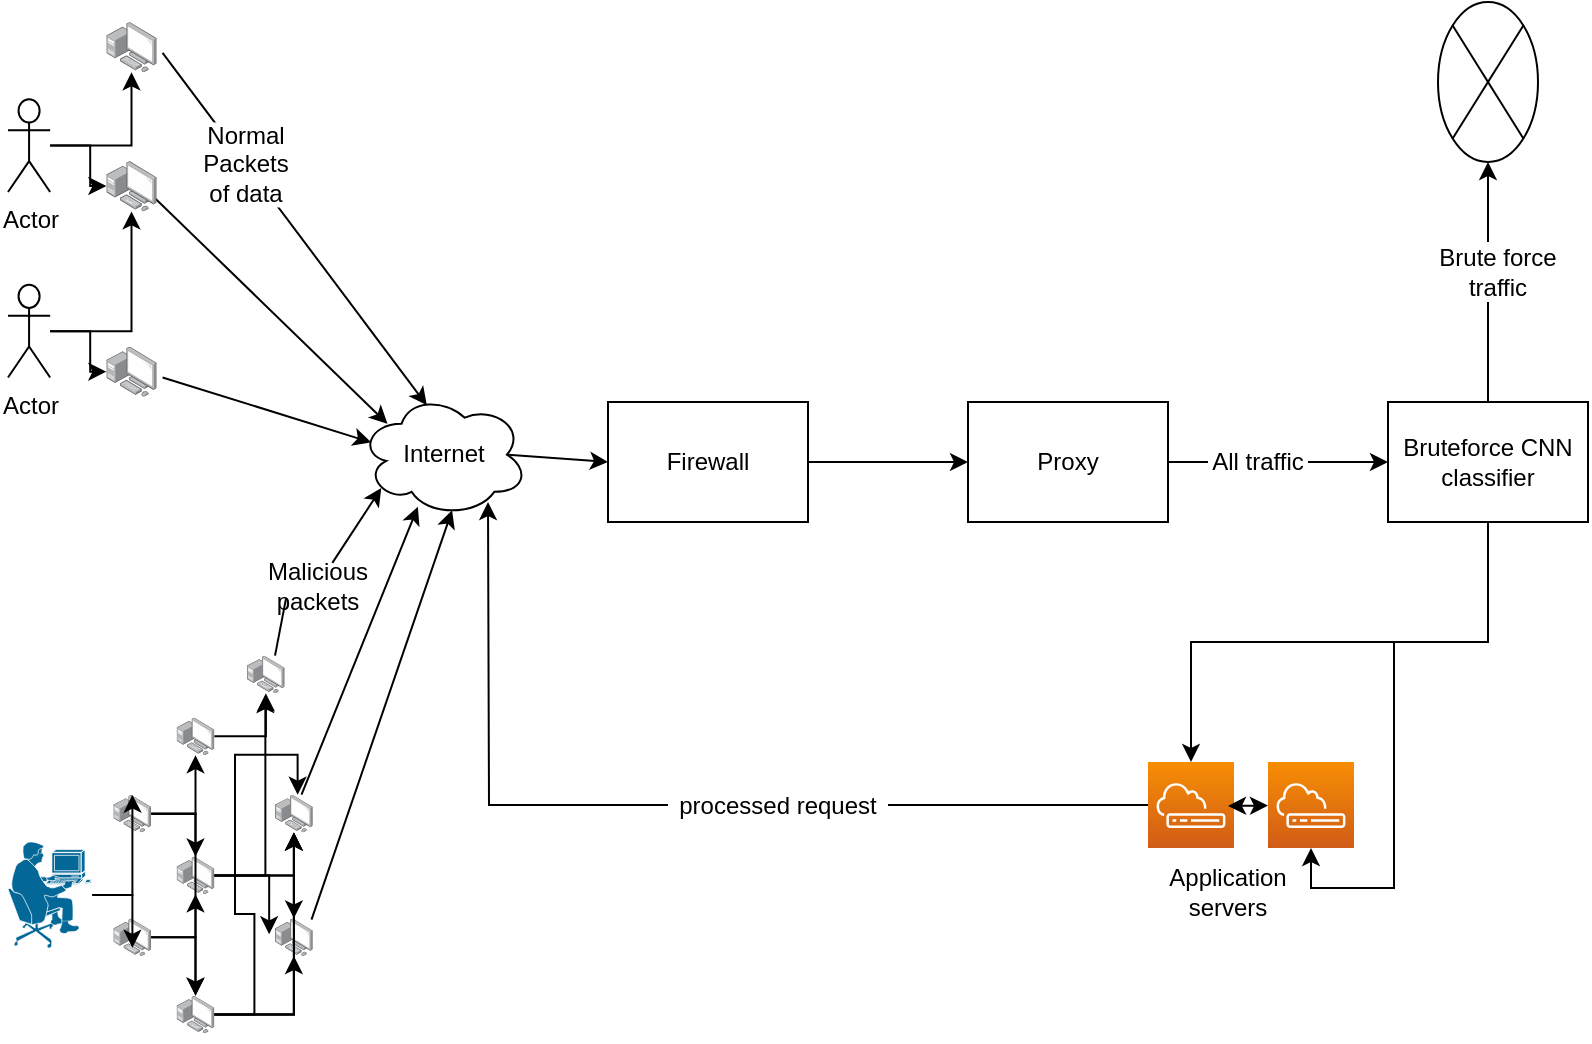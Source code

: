 <mxfile version="20.7.4" type="github">
  <diagram id="99IXeZaeXL54ma1rn6DE" name="Page-1">
    <mxGraphModel dx="1221" dy="715" grid="1" gridSize="10" guides="1" tooltips="1" connect="1" arrows="1" fold="1" page="1" pageScale="1" pageWidth="850" pageHeight="1100" math="0" shadow="0">
      <root>
        <mxCell id="0" />
        <mxCell id="1" parent="0" />
        <mxCell id="Vc6nybRkeTXG-0M4zRYj-48" value="" style="group" vertex="1" connectable="0" parent="1">
          <mxGeometry x="10" y="110" width="260" height="510" as="geometry" />
        </mxCell>
        <mxCell id="Vc6nybRkeTXG-0M4zRYj-37" value="Internet" style="ellipse;shape=cloud;whiteSpace=wrap;html=1;" vertex="1" parent="Vc6nybRkeTXG-0M4zRYj-48">
          <mxGeometry x="175.676" y="185.455" width="84.324" height="61.818" as="geometry" />
        </mxCell>
        <mxCell id="Vc6nybRkeTXG-0M4zRYj-47" value="" style="group" vertex="1" connectable="0" parent="Vc6nybRkeTXG-0M4zRYj-48">
          <mxGeometry width="175.676" height="510" as="geometry" />
        </mxCell>
        <mxCell id="Vc6nybRkeTXG-0M4zRYj-1" value="Actor" style="shape=umlActor;verticalLabelPosition=bottom;verticalAlign=top;html=1;" vertex="1" parent="Vc6nybRkeTXG-0M4zRYj-47">
          <mxGeometry y="38.636" width="21.081" height="46.364" as="geometry" />
        </mxCell>
        <mxCell id="Vc6nybRkeTXG-0M4zRYj-2" value="Actor" style="shape=umlActor;verticalLabelPosition=bottom;verticalAlign=top;html=1;" vertex="1" parent="Vc6nybRkeTXG-0M4zRYj-47">
          <mxGeometry y="131.364" width="21.081" height="46.364" as="geometry" />
        </mxCell>
        <mxCell id="Vc6nybRkeTXG-0M4zRYj-3" value="" style="points=[];aspect=fixed;html=1;align=center;shadow=0;dashed=0;image;image=img/lib/allied_telesis/computer_and_terminals/Personal_Computer_with_Server.svg;" vertex="1" parent="Vc6nybRkeTXG-0M4zRYj-47">
          <mxGeometry x="49.189" width="25.149" height="25.149" as="geometry" />
        </mxCell>
        <mxCell id="Vc6nybRkeTXG-0M4zRYj-8" style="edgeStyle=orthogonalEdgeStyle;rounded=0;orthogonalLoop=1;jettySize=auto;html=1;" edge="1" parent="Vc6nybRkeTXG-0M4zRYj-47" source="Vc6nybRkeTXG-0M4zRYj-1" target="Vc6nybRkeTXG-0M4zRYj-3">
          <mxGeometry relative="1" as="geometry" />
        </mxCell>
        <mxCell id="Vc6nybRkeTXG-0M4zRYj-5" value="" style="points=[];aspect=fixed;html=1;align=center;shadow=0;dashed=0;image;image=img/lib/allied_telesis/computer_and_terminals/Personal_Computer_with_Server.svg;" vertex="1" parent="Vc6nybRkeTXG-0M4zRYj-47">
          <mxGeometry x="49.189" y="162.273" width="25.149" height="25.149" as="geometry" />
        </mxCell>
        <mxCell id="Vc6nybRkeTXG-0M4zRYj-11" style="edgeStyle=orthogonalEdgeStyle;rounded=0;orthogonalLoop=1;jettySize=auto;html=1;" edge="1" parent="Vc6nybRkeTXG-0M4zRYj-47" source="Vc6nybRkeTXG-0M4zRYj-2" target="Vc6nybRkeTXG-0M4zRYj-5">
          <mxGeometry relative="1" as="geometry" />
        </mxCell>
        <mxCell id="Vc6nybRkeTXG-0M4zRYj-6" value="" style="shape=mxgraph.cisco.people.pc_man;html=1;pointerEvents=1;dashed=0;fillColor=#036897;strokeColor=#ffffff;strokeWidth=2;verticalLabelPosition=bottom;verticalAlign=top;align=center;outlineConnect=0;" vertex="1" parent="Vc6nybRkeTXG-0M4zRYj-47">
          <mxGeometry y="409.545" width="42.162" height="54.091" as="geometry" />
        </mxCell>
        <mxCell id="Vc6nybRkeTXG-0M4zRYj-12" value="" style="points=[];aspect=fixed;html=1;align=center;shadow=0;dashed=0;image;image=img/lib/allied_telesis/computer_and_terminals/Personal_Computer_with_Server.svg;" vertex="1" parent="Vc6nybRkeTXG-0M4zRYj-47">
          <mxGeometry x="52.703" y="386.364" width="18.862" height="18.862" as="geometry" />
        </mxCell>
        <mxCell id="Vc6nybRkeTXG-0M4zRYj-19" style="edgeStyle=orthogonalEdgeStyle;rounded=0;orthogonalLoop=1;jettySize=auto;html=1;" edge="1" parent="Vc6nybRkeTXG-0M4zRYj-47" source="Vc6nybRkeTXG-0M4zRYj-6" target="Vc6nybRkeTXG-0M4zRYj-12">
          <mxGeometry relative="1" as="geometry" />
        </mxCell>
        <mxCell id="Vc6nybRkeTXG-0M4zRYj-13" value="" style="points=[];aspect=fixed;html=1;align=center;shadow=0;dashed=0;image;image=img/lib/allied_telesis/computer_and_terminals/Personal_Computer_with_Server.svg;" vertex="1" parent="Vc6nybRkeTXG-0M4zRYj-47">
          <mxGeometry x="52.703" y="448.182" width="18.862" height="18.862" as="geometry" />
        </mxCell>
        <mxCell id="Vc6nybRkeTXG-0M4zRYj-21" style="edgeStyle=orthogonalEdgeStyle;rounded=0;orthogonalLoop=1;jettySize=auto;html=1;" edge="1" parent="Vc6nybRkeTXG-0M4zRYj-47" source="Vc6nybRkeTXG-0M4zRYj-6" target="Vc6nybRkeTXG-0M4zRYj-13">
          <mxGeometry relative="1" as="geometry" />
        </mxCell>
        <mxCell id="Vc6nybRkeTXG-0M4zRYj-14" value="" style="points=[];aspect=fixed;html=1;align=center;shadow=0;dashed=0;image;image=img/lib/allied_telesis/computer_and_terminals/Personal_Computer_with_Server.svg;" vertex="1" parent="Vc6nybRkeTXG-0M4zRYj-47">
          <mxGeometry x="84.324" y="347.727" width="18.862" height="18.862" as="geometry" />
        </mxCell>
        <mxCell id="Vc6nybRkeTXG-0M4zRYj-22" style="edgeStyle=orthogonalEdgeStyle;rounded=0;orthogonalLoop=1;jettySize=auto;html=1;" edge="1" parent="Vc6nybRkeTXG-0M4zRYj-47" source="Vc6nybRkeTXG-0M4zRYj-12" target="Vc6nybRkeTXG-0M4zRYj-14">
          <mxGeometry relative="1" as="geometry" />
        </mxCell>
        <mxCell id="Vc6nybRkeTXG-0M4zRYj-15" value="" style="points=[];aspect=fixed;html=1;align=center;shadow=0;dashed=0;image;image=img/lib/allied_telesis/computer_and_terminals/Personal_Computer_with_Server.svg;" vertex="1" parent="Vc6nybRkeTXG-0M4zRYj-47">
          <mxGeometry x="84.324" y="417.273" width="18.862" height="18.862" as="geometry" />
        </mxCell>
        <mxCell id="Vc6nybRkeTXG-0M4zRYj-23" style="edgeStyle=orthogonalEdgeStyle;rounded=0;orthogonalLoop=1;jettySize=auto;html=1;" edge="1" parent="Vc6nybRkeTXG-0M4zRYj-47" source="Vc6nybRkeTXG-0M4zRYj-12" target="Vc6nybRkeTXG-0M4zRYj-15">
          <mxGeometry relative="1" as="geometry" />
        </mxCell>
        <mxCell id="Vc6nybRkeTXG-0M4zRYj-26" style="edgeStyle=orthogonalEdgeStyle;rounded=0;orthogonalLoop=1;jettySize=auto;html=1;" edge="1" parent="Vc6nybRkeTXG-0M4zRYj-47" source="Vc6nybRkeTXG-0M4zRYj-13" target="Vc6nybRkeTXG-0M4zRYj-15">
          <mxGeometry relative="1" as="geometry" />
        </mxCell>
        <mxCell id="Vc6nybRkeTXG-0M4zRYj-16" value="" style="points=[];aspect=fixed;html=1;align=center;shadow=0;dashed=0;image;image=img/lib/allied_telesis/computer_and_terminals/Personal_Computer_with_Server.svg;" vertex="1" parent="Vc6nybRkeTXG-0M4zRYj-47">
          <mxGeometry x="84.324" y="486.818" width="18.862" height="18.862" as="geometry" />
        </mxCell>
        <mxCell id="Vc6nybRkeTXG-0M4zRYj-24" style="edgeStyle=orthogonalEdgeStyle;rounded=0;orthogonalLoop=1;jettySize=auto;html=1;" edge="1" parent="Vc6nybRkeTXG-0M4zRYj-47" source="Vc6nybRkeTXG-0M4zRYj-12" target="Vc6nybRkeTXG-0M4zRYj-16">
          <mxGeometry relative="1" as="geometry" />
        </mxCell>
        <mxCell id="Vc6nybRkeTXG-0M4zRYj-25" style="edgeStyle=orthogonalEdgeStyle;rounded=0;orthogonalLoop=1;jettySize=auto;html=1;" edge="1" parent="Vc6nybRkeTXG-0M4zRYj-47" source="Vc6nybRkeTXG-0M4zRYj-13" target="Vc6nybRkeTXG-0M4zRYj-16">
          <mxGeometry relative="1" as="geometry" />
        </mxCell>
        <mxCell id="Vc6nybRkeTXG-0M4zRYj-17" value="" style="points=[];aspect=fixed;html=1;align=center;shadow=0;dashed=0;image;image=img/lib/allied_telesis/computer_and_terminals/Personal_Computer_with_Server.svg;" vertex="1" parent="Vc6nybRkeTXG-0M4zRYj-47">
          <mxGeometry x="133.514" y="448.182" width="18.862" height="18.862" as="geometry" />
        </mxCell>
        <mxCell id="Vc6nybRkeTXG-0M4zRYj-28" style="edgeStyle=orthogonalEdgeStyle;rounded=0;orthogonalLoop=1;jettySize=auto;html=1;" edge="1" parent="Vc6nybRkeTXG-0M4zRYj-47" source="Vc6nybRkeTXG-0M4zRYj-15" target="Vc6nybRkeTXG-0M4zRYj-17">
          <mxGeometry relative="1" as="geometry" />
        </mxCell>
        <mxCell id="Vc6nybRkeTXG-0M4zRYj-33" style="edgeStyle=orthogonalEdgeStyle;rounded=0;orthogonalLoop=1;jettySize=auto;html=1;entryX=-0.156;entryY=0.422;entryDx=0;entryDy=0;entryPerimeter=0;" edge="1" parent="Vc6nybRkeTXG-0M4zRYj-47" source="Vc6nybRkeTXG-0M4zRYj-15" target="Vc6nybRkeTXG-0M4zRYj-17">
          <mxGeometry relative="1" as="geometry" />
        </mxCell>
        <mxCell id="Vc6nybRkeTXG-0M4zRYj-29" style="edgeStyle=orthogonalEdgeStyle;rounded=0;orthogonalLoop=1;jettySize=auto;html=1;" edge="1" parent="Vc6nybRkeTXG-0M4zRYj-47" source="Vc6nybRkeTXG-0M4zRYj-16" target="Vc6nybRkeTXG-0M4zRYj-17">
          <mxGeometry relative="1" as="geometry" />
        </mxCell>
        <mxCell id="Vc6nybRkeTXG-0M4zRYj-18" value="" style="points=[];aspect=fixed;html=1;align=center;shadow=0;dashed=0;image;image=img/lib/allied_telesis/computer_and_terminals/Personal_Computer_with_Server.svg;" vertex="1" parent="Vc6nybRkeTXG-0M4zRYj-47">
          <mxGeometry x="133.514" y="386.364" width="18.862" height="18.862" as="geometry" />
        </mxCell>
        <mxCell id="Vc6nybRkeTXG-0M4zRYj-27" style="edgeStyle=orthogonalEdgeStyle;rounded=0;orthogonalLoop=1;jettySize=auto;html=1;" edge="1" parent="Vc6nybRkeTXG-0M4zRYj-47" source="Vc6nybRkeTXG-0M4zRYj-15" target="Vc6nybRkeTXG-0M4zRYj-18">
          <mxGeometry relative="1" as="geometry" />
        </mxCell>
        <mxCell id="Vc6nybRkeTXG-0M4zRYj-30" style="edgeStyle=orthogonalEdgeStyle;rounded=0;orthogonalLoop=1;jettySize=auto;html=1;" edge="1" parent="Vc6nybRkeTXG-0M4zRYj-47" source="Vc6nybRkeTXG-0M4zRYj-16" target="Vc6nybRkeTXG-0M4zRYj-18">
          <mxGeometry relative="1" as="geometry" />
        </mxCell>
        <mxCell id="Vc6nybRkeTXG-0M4zRYj-31" style="edgeStyle=orthogonalEdgeStyle;rounded=0;orthogonalLoop=1;jettySize=auto;html=1;" edge="1" parent="Vc6nybRkeTXG-0M4zRYj-47" source="Vc6nybRkeTXG-0M4zRYj-16" target="Vc6nybRkeTXG-0M4zRYj-18">
          <mxGeometry relative="1" as="geometry" />
        </mxCell>
        <mxCell id="Vc6nybRkeTXG-0M4zRYj-32" style="edgeStyle=orthogonalEdgeStyle;rounded=0;orthogonalLoop=1;jettySize=auto;html=1;entryX=0.6;entryY=0;entryDx=0;entryDy=0;entryPerimeter=0;" edge="1" parent="Vc6nybRkeTXG-0M4zRYj-47" source="Vc6nybRkeTXG-0M4zRYj-16" target="Vc6nybRkeTXG-0M4zRYj-18">
          <mxGeometry relative="1" as="geometry" />
        </mxCell>
        <mxCell id="Vc6nybRkeTXG-0M4zRYj-34" value="" style="points=[];aspect=fixed;html=1;align=center;shadow=0;dashed=0;image;image=img/lib/allied_telesis/computer_and_terminals/Personal_Computer_with_Server.svg;" vertex="1" parent="Vc6nybRkeTXG-0M4zRYj-47">
          <mxGeometry x="119.459" y="316.818" width="18.862" height="18.862" as="geometry" />
        </mxCell>
        <mxCell id="Vc6nybRkeTXG-0M4zRYj-35" style="edgeStyle=orthogonalEdgeStyle;rounded=0;orthogonalLoop=1;jettySize=auto;html=1;" edge="1" parent="Vc6nybRkeTXG-0M4zRYj-47" source="Vc6nybRkeTXG-0M4zRYj-14" target="Vc6nybRkeTXG-0M4zRYj-34">
          <mxGeometry relative="1" as="geometry" />
        </mxCell>
        <mxCell id="Vc6nybRkeTXG-0M4zRYj-36" style="edgeStyle=orthogonalEdgeStyle;rounded=0;orthogonalLoop=1;jettySize=auto;html=1;entryX=0.489;entryY=1.044;entryDx=0;entryDy=0;entryPerimeter=0;" edge="1" parent="Vc6nybRkeTXG-0M4zRYj-47" source="Vc6nybRkeTXG-0M4zRYj-15" target="Vc6nybRkeTXG-0M4zRYj-34">
          <mxGeometry relative="1" as="geometry" />
        </mxCell>
        <mxCell id="Vc6nybRkeTXG-0M4zRYj-38" value="" style="endArrow=classic;html=1;rounded=0;entryX=0.4;entryY=0.1;entryDx=0;entryDy=0;entryPerimeter=0;" edge="1" parent="Vc6nybRkeTXG-0M4zRYj-47" target="Vc6nybRkeTXG-0M4zRYj-37">
          <mxGeometry width="50" height="50" relative="1" as="geometry">
            <mxPoint x="77.297" y="15.455" as="sourcePoint" />
            <mxPoint x="112.432" y="-23.182" as="targetPoint" />
          </mxGeometry>
        </mxCell>
        <mxCell id="Vc6nybRkeTXG-0M4zRYj-39" value="" style="endArrow=classic;html=1;rounded=0;entryX=0.167;entryY=0.25;entryDx=0;entryDy=0;entryPerimeter=0;" edge="1" parent="Vc6nybRkeTXG-0M4zRYj-47" target="Vc6nybRkeTXG-0M4zRYj-37">
          <mxGeometry width="50" height="50" relative="1" as="geometry">
            <mxPoint x="70.27" y="85" as="sourcePoint" />
            <mxPoint x="202.378" y="261.182" as="targetPoint" />
          </mxGeometry>
        </mxCell>
        <mxCell id="Vc6nybRkeTXG-0M4zRYj-40" value="" style="endArrow=classic;html=1;rounded=0;entryX=0.07;entryY=0.4;entryDx=0;entryDy=0;entryPerimeter=0;" edge="1" parent="Vc6nybRkeTXG-0M4zRYj-47" target="Vc6nybRkeTXG-0M4zRYj-37">
          <mxGeometry width="50" height="50" relative="1" as="geometry">
            <mxPoint x="77.297" y="177.727" as="sourcePoint" />
            <mxPoint x="196.785" y="293.636" as="targetPoint" />
          </mxGeometry>
        </mxCell>
        <mxCell id="Vc6nybRkeTXG-0M4zRYj-4" value="" style="points=[];aspect=fixed;html=1;align=center;shadow=0;dashed=0;image;image=img/lib/allied_telesis/computer_and_terminals/Personal_Computer_with_Server.svg;" vertex="1" parent="Vc6nybRkeTXG-0M4zRYj-47">
          <mxGeometry x="49.189" y="69.545" width="25.149" height="25.149" as="geometry" />
        </mxCell>
        <mxCell id="Vc6nybRkeTXG-0M4zRYj-9" style="edgeStyle=orthogonalEdgeStyle;rounded=0;orthogonalLoop=1;jettySize=auto;html=1;" edge="1" parent="Vc6nybRkeTXG-0M4zRYj-47" source="Vc6nybRkeTXG-0M4zRYj-1" target="Vc6nybRkeTXG-0M4zRYj-4">
          <mxGeometry relative="1" as="geometry" />
        </mxCell>
        <mxCell id="Vc6nybRkeTXG-0M4zRYj-10" style="edgeStyle=orthogonalEdgeStyle;rounded=0;orthogonalLoop=1;jettySize=auto;html=1;" edge="1" parent="Vc6nybRkeTXG-0M4zRYj-47" source="Vc6nybRkeTXG-0M4zRYj-2" target="Vc6nybRkeTXG-0M4zRYj-4">
          <mxGeometry relative="1" as="geometry" />
        </mxCell>
        <mxCell id="Vc6nybRkeTXG-0M4zRYj-41" value="Normal Packets of data" style="text;html=1;align=center;verticalAlign=middle;whiteSpace=wrap;rounded=0;fillColor=default;" vertex="1" parent="Vc6nybRkeTXG-0M4zRYj-47">
          <mxGeometry x="91.351" y="50.227" width="56.216" height="42.5" as="geometry" />
        </mxCell>
        <mxCell id="Vc6nybRkeTXG-0M4zRYj-45" value="Malicious packets" style="text;html=1;strokeColor=none;fillColor=default;align=center;verticalAlign=middle;whiteSpace=wrap;rounded=0;" vertex="1" parent="Vc6nybRkeTXG-0M4zRYj-47">
          <mxGeometry x="133.514" y="270.455" width="42.162" height="23.182" as="geometry" />
        </mxCell>
        <mxCell id="Vc6nybRkeTXG-0M4zRYj-46" value="" style="endArrow=none;html=1;rounded=0;entryX=0.13;entryY=0.77;entryDx=0;entryDy=0;entryPerimeter=0;" edge="1" parent="Vc6nybRkeTXG-0M4zRYj-47" target="Vc6nybRkeTXG-0M4zRYj-45">
          <mxGeometry width="50" height="50" relative="1" as="geometry">
            <mxPoint x="133.514" y="316.818" as="sourcePoint" />
            <mxPoint x="186.638" y="233.055" as="targetPoint" />
          </mxGeometry>
        </mxCell>
        <mxCell id="Vc6nybRkeTXG-0M4zRYj-42" value="" style="endArrow=classic;html=1;rounded=0;entryX=0.13;entryY=0.77;entryDx=0;entryDy=0;entryPerimeter=0;startArrow=none;" edge="1" parent="Vc6nybRkeTXG-0M4zRYj-48" source="Vc6nybRkeTXG-0M4zRYj-45" target="Vc6nybRkeTXG-0M4zRYj-37">
          <mxGeometry width="50" height="50" relative="1" as="geometry">
            <mxPoint x="112.432" y="278.182" as="sourcePoint" />
            <mxPoint x="147.568" y="239.545" as="targetPoint" />
          </mxGeometry>
        </mxCell>
        <mxCell id="Vc6nybRkeTXG-0M4zRYj-44" value="" style="endArrow=classic;html=1;rounded=0;entryX=0.55;entryY=0.95;entryDx=0;entryDy=0;entryPerimeter=0;exitX=0.967;exitY=0.033;exitDx=0;exitDy=0;exitPerimeter=0;" edge="1" parent="Vc6nybRkeTXG-0M4zRYj-48" source="Vc6nybRkeTXG-0M4zRYj-17" target="Vc6nybRkeTXG-0M4zRYj-37">
          <mxGeometry width="50" height="50" relative="1" as="geometry">
            <mxPoint x="175.821" y="432.727" as="sourcePoint" />
            <mxPoint x="221.773" y="287.145" as="targetPoint" />
          </mxGeometry>
        </mxCell>
        <mxCell id="Vc6nybRkeTXG-0M4zRYj-43" value="" style="endArrow=classic;html=1;rounded=0;entryX=0.347;entryY=0.921;entryDx=0;entryDy=0;entryPerimeter=0;" edge="1" parent="Vc6nybRkeTXG-0M4zRYj-48" source="Vc6nybRkeTXG-0M4zRYj-18" target="Vc6nybRkeTXG-0M4zRYj-37">
          <mxGeometry width="50" height="50" relative="1" as="geometry">
            <mxPoint x="161.622" y="363.182" as="sourcePoint" />
            <mxPoint x="214.746" y="279.418" as="targetPoint" />
          </mxGeometry>
        </mxCell>
        <mxCell id="Vc6nybRkeTXG-0M4zRYj-49" value="Firewall" style="rounded=0;whiteSpace=wrap;html=1;fillColor=default;" vertex="1" parent="1">
          <mxGeometry x="310" y="300" width="100" height="60" as="geometry" />
        </mxCell>
        <mxCell id="Vc6nybRkeTXG-0M4zRYj-50" value="Proxy" style="rounded=0;whiteSpace=wrap;html=1;fillColor=default;" vertex="1" parent="1">
          <mxGeometry x="490" y="300" width="100" height="60" as="geometry" />
        </mxCell>
        <mxCell id="Vc6nybRkeTXG-0M4zRYj-64" style="edgeStyle=orthogonalEdgeStyle;rounded=0;orthogonalLoop=1;jettySize=auto;html=1;exitX=0.5;exitY=1;exitDx=0;exitDy=0;entryX=0.5;entryY=0;entryDx=0;entryDy=0;entryPerimeter=0;" edge="1" parent="1" source="Vc6nybRkeTXG-0M4zRYj-51" target="Vc6nybRkeTXG-0M4zRYj-61">
          <mxGeometry relative="1" as="geometry" />
        </mxCell>
        <mxCell id="Vc6nybRkeTXG-0M4zRYj-68" style="edgeStyle=orthogonalEdgeStyle;rounded=0;orthogonalLoop=1;jettySize=auto;html=1;entryX=0.5;entryY=1;entryDx=0;entryDy=0;entryPerimeter=0;" edge="1" parent="1" source="Vc6nybRkeTXG-0M4zRYj-51" target="Vc6nybRkeTXG-0M4zRYj-62">
          <mxGeometry relative="1" as="geometry">
            <Array as="points">
              <mxPoint x="750" y="420" />
              <mxPoint x="703" y="420" />
              <mxPoint x="703" y="543" />
              <mxPoint x="662" y="543" />
            </Array>
          </mxGeometry>
        </mxCell>
        <mxCell id="Vc6nybRkeTXG-0M4zRYj-51" value="Bruteforce CNN classifier" style="rounded=0;whiteSpace=wrap;html=1;fillColor=default;" vertex="1" parent="1">
          <mxGeometry x="700" y="300" width="100" height="60" as="geometry" />
        </mxCell>
        <mxCell id="Vc6nybRkeTXG-0M4zRYj-52" value="" style="endArrow=classic;html=1;rounded=0;exitX=0.875;exitY=0.5;exitDx=0;exitDy=0;exitPerimeter=0;entryX=0;entryY=0.5;entryDx=0;entryDy=0;" edge="1" parent="1" source="Vc6nybRkeTXG-0M4zRYj-37" target="Vc6nybRkeTXG-0M4zRYj-49">
          <mxGeometry width="50" height="50" relative="1" as="geometry">
            <mxPoint x="260" y="370" as="sourcePoint" />
            <mxPoint x="310" y="320" as="targetPoint" />
          </mxGeometry>
        </mxCell>
        <mxCell id="Vc6nybRkeTXG-0M4zRYj-53" value="" style="endArrow=classic;html=1;rounded=0;exitX=1;exitY=0.5;exitDx=0;exitDy=0;entryX=0;entryY=0.5;entryDx=0;entryDy=0;" edge="1" parent="1" source="Vc6nybRkeTXG-0M4zRYj-49" target="Vc6nybRkeTXG-0M4zRYj-50">
          <mxGeometry width="50" height="50" relative="1" as="geometry">
            <mxPoint x="410" y="380" as="sourcePoint" />
            <mxPoint x="480" y="330" as="targetPoint" />
          </mxGeometry>
        </mxCell>
        <mxCell id="Vc6nybRkeTXG-0M4zRYj-54" value="" style="endArrow=classic;html=1;rounded=0;entryX=0;entryY=0.5;entryDx=0;entryDy=0;" edge="1" parent="1" target="Vc6nybRkeTXG-0M4zRYj-51">
          <mxGeometry width="50" height="50" relative="1" as="geometry">
            <mxPoint x="590" y="330" as="sourcePoint" />
            <mxPoint x="640" y="280" as="targetPoint" />
          </mxGeometry>
        </mxCell>
        <mxCell id="Vc6nybRkeTXG-0M4zRYj-57" value="" style="shape=sumEllipse;perimeter=ellipsePerimeter;whiteSpace=wrap;html=1;backgroundOutline=1;fillColor=default;" vertex="1" parent="1">
          <mxGeometry x="725" y="100" width="50" height="80" as="geometry" />
        </mxCell>
        <mxCell id="Vc6nybRkeTXG-0M4zRYj-58" value="" style="endArrow=classic;html=1;rounded=0;exitX=0.5;exitY=0;exitDx=0;exitDy=0;" edge="1" parent="1" source="Vc6nybRkeTXG-0M4zRYj-51" target="Vc6nybRkeTXG-0M4zRYj-57">
          <mxGeometry width="50" height="50" relative="1" as="geometry">
            <mxPoint x="740" y="300" as="sourcePoint" />
            <mxPoint x="790" y="250" as="targetPoint" />
          </mxGeometry>
        </mxCell>
        <mxCell id="Vc6nybRkeTXG-0M4zRYj-59" value="Brute force traffic&lt;br&gt;" style="text;html=1;strokeColor=none;fillColor=default;align=center;verticalAlign=middle;whiteSpace=wrap;rounded=0;" vertex="1" parent="1">
          <mxGeometry x="710" y="220" width="90" height="30" as="geometry" />
        </mxCell>
        <mxCell id="Vc6nybRkeTXG-0M4zRYj-60" value="All traffic" style="text;html=1;strokeColor=none;fillColor=default;align=center;verticalAlign=middle;whiteSpace=wrap;rounded=0;" vertex="1" parent="1">
          <mxGeometry x="610" y="315" width="50" height="30" as="geometry" />
        </mxCell>
        <mxCell id="Vc6nybRkeTXG-0M4zRYj-71" style="edgeStyle=orthogonalEdgeStyle;rounded=0;orthogonalLoop=1;jettySize=auto;html=1;" edge="1" parent="1" source="Vc6nybRkeTXG-0M4zRYj-61">
          <mxGeometry relative="1" as="geometry">
            <mxPoint x="250" y="350" as="targetPoint" />
          </mxGeometry>
        </mxCell>
        <mxCell id="Vc6nybRkeTXG-0M4zRYj-61" value="" style="sketch=0;points=[[0,0,0],[0.25,0,0],[0.5,0,0],[0.75,0,0],[1,0,0],[0,1,0],[0.25,1,0],[0.5,1,0],[0.75,1,0],[1,1,0],[0,0.25,0],[0,0.5,0],[0,0.75,0],[1,0.25,0],[1,0.5,0],[1,0.75,0]];outlineConnect=0;fontColor=#232F3E;gradientColor=#F78E04;gradientDirection=north;fillColor=#D05C17;strokeColor=#ffffff;dashed=0;verticalLabelPosition=bottom;verticalAlign=top;align=center;html=1;fontSize=12;fontStyle=0;aspect=fixed;shape=mxgraph.aws4.resourceIcon;resIcon=mxgraph.aws4.outposts_1u_and_2u_servers;" vertex="1" parent="1">
          <mxGeometry x="580" y="480" width="43" height="43" as="geometry" />
        </mxCell>
        <mxCell id="Vc6nybRkeTXG-0M4zRYj-62" value="" style="sketch=0;points=[[0,0,0],[0.25,0,0],[0.5,0,0],[0.75,0,0],[1,0,0],[0,1,0],[0.25,1,0],[0.5,1,0],[0.75,1,0],[1,1,0],[0,0.25,0],[0,0.5,0],[0,0.75,0],[1,0.25,0],[1,0.5,0],[1,0.75,0]];outlineConnect=0;fontColor=#232F3E;gradientColor=#F78E04;gradientDirection=north;fillColor=#D05C17;strokeColor=#ffffff;dashed=0;verticalLabelPosition=bottom;verticalAlign=top;align=center;html=1;fontSize=12;fontStyle=0;aspect=fixed;shape=mxgraph.aws4.resourceIcon;resIcon=mxgraph.aws4.outposts_1u_and_2u_servers;" vertex="1" parent="1">
          <mxGeometry x="640" y="480" width="43" height="43" as="geometry" />
        </mxCell>
        <mxCell id="Vc6nybRkeTXG-0M4zRYj-69" value="Application servers" style="text;html=1;strokeColor=none;fillColor=none;align=center;verticalAlign=middle;whiteSpace=wrap;rounded=0;" vertex="1" parent="1">
          <mxGeometry x="590" y="530" width="60" height="30" as="geometry" />
        </mxCell>
        <mxCell id="Vc6nybRkeTXG-0M4zRYj-70" value="" style="endArrow=classic;startArrow=classic;html=1;rounded=0;" edge="1" parent="1" target="Vc6nybRkeTXG-0M4zRYj-62">
          <mxGeometry width="50" height="50" relative="1" as="geometry">
            <mxPoint x="620" y="502" as="sourcePoint" />
            <mxPoint x="620" y="460" as="targetPoint" />
          </mxGeometry>
        </mxCell>
        <mxCell id="Vc6nybRkeTXG-0M4zRYj-72" value="processed request" style="text;html=1;strokeColor=none;fillColor=default;align=center;verticalAlign=middle;whiteSpace=wrap;rounded=0;" vertex="1" parent="1">
          <mxGeometry x="340" y="486.5" width="110" height="30" as="geometry" />
        </mxCell>
      </root>
    </mxGraphModel>
  </diagram>
</mxfile>
